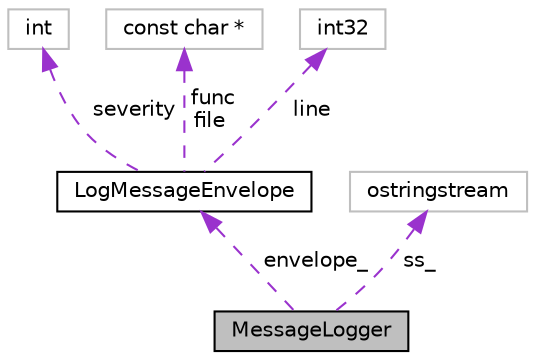 digraph "MessageLogger"
{
  edge [fontname="Helvetica",fontsize="10",labelfontname="Helvetica",labelfontsize="10"];
  node [fontname="Helvetica",fontsize="10",shape=record];
  Node2 [label="MessageLogger",height=0.2,width=0.4,color="black", fillcolor="grey75", style="filled", fontcolor="black"];
  Node3 -> Node2 [dir="back",color="darkorchid3",fontsize="10",style="dashed",label=" envelope_" ,fontname="Helvetica"];
  Node3 [label="LogMessageEnvelope",height=0.2,width=0.4,color="black", fillcolor="white", style="filled",URL="$structkaldi_1_1LogMessageEnvelope.html",tooltip="Log message severity and source location info. "];
  Node4 -> Node3 [dir="back",color="darkorchid3",fontsize="10",style="dashed",label=" severity" ,fontname="Helvetica"];
  Node4 [label="int",height=0.2,width=0.4,color="grey75", fillcolor="white", style="filled"];
  Node5 -> Node3 [dir="back",color="darkorchid3",fontsize="10",style="dashed",label=" func\nfile" ,fontname="Helvetica"];
  Node5 [label="const char *",height=0.2,width=0.4,color="grey75", fillcolor="white", style="filled"];
  Node6 -> Node3 [dir="back",color="darkorchid3",fontsize="10",style="dashed",label=" line" ,fontname="Helvetica"];
  Node6 [label="int32",height=0.2,width=0.4,color="grey75", fillcolor="white", style="filled"];
  Node7 -> Node2 [dir="back",color="darkorchid3",fontsize="10",style="dashed",label=" ss_" ,fontname="Helvetica"];
  Node7 [label="ostringstream",height=0.2,width=0.4,color="grey75", fillcolor="white", style="filled"];
}
